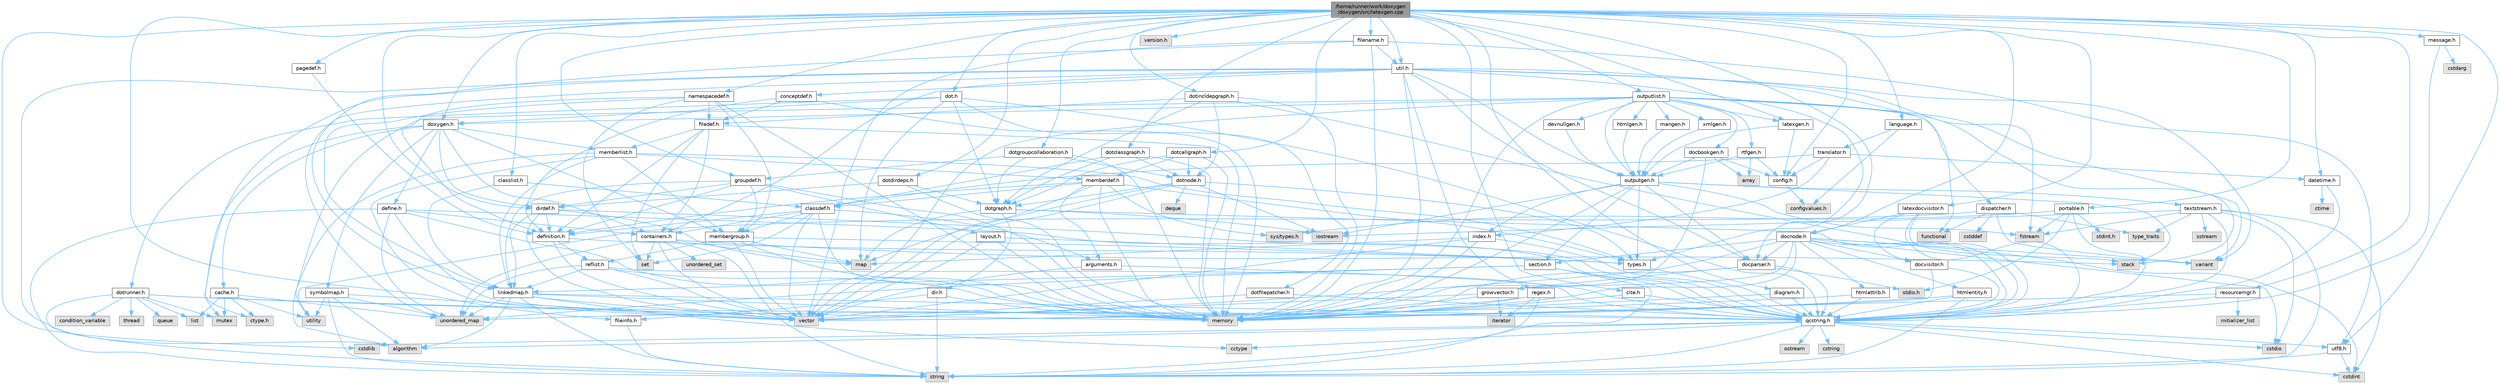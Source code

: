 digraph "/home/runner/work/doxygen/doxygen/src/latexgen.cpp"
{
 // INTERACTIVE_SVG=YES
 // LATEX_PDF_SIZE
  bgcolor="transparent";
  edge [fontname=Helvetica,fontsize=10,labelfontname=Helvetica,labelfontsize=10];
  node [fontname=Helvetica,fontsize=10,shape=box,height=0.2,width=0.4];
  Node1 [id="Node000001",label="/home/runner/work/doxygen\l/doxygen/src/latexgen.cpp",height=0.2,width=0.4,color="gray40", fillcolor="grey60", style="filled", fontcolor="black"];
  Node1 -> Node2 [id="edge1_Node000001_Node000002",color="steelblue1",style="solid"];
  Node2 [id="Node000002",label="cstdlib",height=0.2,width=0.4,color="grey60", fillcolor="#E0E0E0", style="filled"];
  Node1 -> Node3 [id="edge2_Node000001_Node000003",color="steelblue1",style="solid"];
  Node3 [id="Node000003",label="latexgen.h",height=0.2,width=0.4,color="grey40", fillcolor="white", style="filled",URL="$d6/d9c/latexgen_8h.html",tooltip=" "];
  Node3 -> Node4 [id="edge3_Node000003_Node000004",color="steelblue1",style="solid"];
  Node4 [id="Node000004",label="config.h",height=0.2,width=0.4,color="grey40", fillcolor="white", style="filled",URL="$db/d16/config_8h.html",tooltip=" "];
  Node4 -> Node5 [id="edge4_Node000004_Node000005",color="steelblue1",style="solid"];
  Node5 [id="Node000005",label="configvalues.h",height=0.2,width=0.4,color="grey60", fillcolor="#E0E0E0", style="filled"];
  Node3 -> Node6 [id="edge5_Node000003_Node000006",color="steelblue1",style="solid"];
  Node6 [id="Node000006",label="outputgen.h",height=0.2,width=0.4,color="grey40", fillcolor="white", style="filled",URL="$df/d06/outputgen_8h.html",tooltip=" "];
  Node6 -> Node7 [id="edge6_Node000006_Node000007",color="steelblue1",style="solid"];
  Node7 [id="Node000007",label="memory",height=0.2,width=0.4,color="grey60", fillcolor="#E0E0E0", style="filled"];
  Node6 -> Node8 [id="edge7_Node000006_Node000008",color="steelblue1",style="solid"];
  Node8 [id="Node000008",label="stack",height=0.2,width=0.4,color="grey60", fillcolor="#E0E0E0", style="filled"];
  Node6 -> Node9 [id="edge8_Node000006_Node000009",color="steelblue1",style="solid"];
  Node9 [id="Node000009",label="iostream",height=0.2,width=0.4,color="grey60", fillcolor="#E0E0E0", style="filled"];
  Node6 -> Node10 [id="edge9_Node000006_Node000010",color="steelblue1",style="solid"];
  Node10 [id="Node000010",label="fstream",height=0.2,width=0.4,color="grey60", fillcolor="#E0E0E0", style="filled"];
  Node6 -> Node11 [id="edge10_Node000006_Node000011",color="steelblue1",style="solid"];
  Node11 [id="Node000011",label="types.h",height=0.2,width=0.4,color="grey40", fillcolor="white", style="filled",URL="$d9/d49/types_8h.html",tooltip="This file contains a number of basic enums and types."];
  Node11 -> Node12 [id="edge11_Node000011_Node000012",color="steelblue1",style="solid"];
  Node12 [id="Node000012",label="qcstring.h",height=0.2,width=0.4,color="grey40", fillcolor="white", style="filled",URL="$d7/d5c/qcstring_8h.html",tooltip=" "];
  Node12 -> Node13 [id="edge12_Node000012_Node000013",color="steelblue1",style="solid"];
  Node13 [id="Node000013",label="string",height=0.2,width=0.4,color="grey60", fillcolor="#E0E0E0", style="filled"];
  Node12 -> Node14 [id="edge13_Node000012_Node000014",color="steelblue1",style="solid"];
  Node14 [id="Node000014",label="algorithm",height=0.2,width=0.4,color="grey60", fillcolor="#E0E0E0", style="filled"];
  Node12 -> Node15 [id="edge14_Node000012_Node000015",color="steelblue1",style="solid"];
  Node15 [id="Node000015",label="cctype",height=0.2,width=0.4,color="grey60", fillcolor="#E0E0E0", style="filled"];
  Node12 -> Node16 [id="edge15_Node000012_Node000016",color="steelblue1",style="solid"];
  Node16 [id="Node000016",label="cstring",height=0.2,width=0.4,color="grey60", fillcolor="#E0E0E0", style="filled"];
  Node12 -> Node17 [id="edge16_Node000012_Node000017",color="steelblue1",style="solid"];
  Node17 [id="Node000017",label="cstdio",height=0.2,width=0.4,color="grey60", fillcolor="#E0E0E0", style="filled"];
  Node12 -> Node2 [id="edge17_Node000012_Node000002",color="steelblue1",style="solid"];
  Node12 -> Node18 [id="edge18_Node000012_Node000018",color="steelblue1",style="solid"];
  Node18 [id="Node000018",label="cstdint",height=0.2,width=0.4,color="grey60", fillcolor="#E0E0E0", style="filled"];
  Node12 -> Node19 [id="edge19_Node000012_Node000019",color="steelblue1",style="solid"];
  Node19 [id="Node000019",label="ostream",height=0.2,width=0.4,color="grey60", fillcolor="#E0E0E0", style="filled"];
  Node12 -> Node20 [id="edge20_Node000012_Node000020",color="steelblue1",style="solid"];
  Node20 [id="Node000020",label="utf8.h",height=0.2,width=0.4,color="grey40", fillcolor="white", style="filled",URL="$db/d7c/utf8_8h.html",tooltip="Various UTF8 related helper functions."];
  Node20 -> Node18 [id="edge21_Node000020_Node000018",color="steelblue1",style="solid"];
  Node20 -> Node13 [id="edge22_Node000020_Node000013",color="steelblue1",style="solid"];
  Node6 -> Node21 [id="edge23_Node000006_Node000021",color="steelblue1",style="solid"];
  Node21 [id="Node000021",label="index.h",height=0.2,width=0.4,color="grey40", fillcolor="white", style="filled",URL="$d1/db5/index_8h.html",tooltip=" "];
  Node21 -> Node7 [id="edge24_Node000021_Node000007",color="steelblue1",style="solid"];
  Node21 -> Node22 [id="edge25_Node000021_Node000022",color="steelblue1",style="solid"];
  Node22 [id="Node000022",label="vector",height=0.2,width=0.4,color="grey60", fillcolor="#E0E0E0", style="filled"];
  Node21 -> Node23 [id="edge26_Node000021_Node000023",color="steelblue1",style="solid"];
  Node23 [id="Node000023",label="map",height=0.2,width=0.4,color="grey60", fillcolor="#E0E0E0", style="filled"];
  Node21 -> Node12 [id="edge27_Node000021_Node000012",color="steelblue1",style="solid"];
  Node6 -> Node24 [id="edge28_Node000006_Node000024",color="steelblue1",style="solid"];
  Node24 [id="Node000024",label="section.h",height=0.2,width=0.4,color="grey40", fillcolor="white", style="filled",URL="$d1/d2a/section_8h.html",tooltip=" "];
  Node24 -> Node13 [id="edge29_Node000024_Node000013",color="steelblue1",style="solid"];
  Node24 -> Node25 [id="edge30_Node000024_Node000025",color="steelblue1",style="solid"];
  Node25 [id="Node000025",label="unordered_map",height=0.2,width=0.4,color="grey60", fillcolor="#E0E0E0", style="filled"];
  Node24 -> Node12 [id="edge31_Node000024_Node000012",color="steelblue1",style="solid"];
  Node24 -> Node26 [id="edge32_Node000024_Node000026",color="steelblue1",style="solid"];
  Node26 [id="Node000026",label="linkedmap.h",height=0.2,width=0.4,color="grey40", fillcolor="white", style="filled",URL="$da/de1/linkedmap_8h.html",tooltip=" "];
  Node26 -> Node25 [id="edge33_Node000026_Node000025",color="steelblue1",style="solid"];
  Node26 -> Node22 [id="edge34_Node000026_Node000022",color="steelblue1",style="solid"];
  Node26 -> Node7 [id="edge35_Node000026_Node000007",color="steelblue1",style="solid"];
  Node26 -> Node13 [id="edge36_Node000026_Node000013",color="steelblue1",style="solid"];
  Node26 -> Node14 [id="edge37_Node000026_Node000014",color="steelblue1",style="solid"];
  Node26 -> Node15 [id="edge38_Node000026_Node000015",color="steelblue1",style="solid"];
  Node26 -> Node12 [id="edge39_Node000026_Node000012",color="steelblue1",style="solid"];
  Node6 -> Node27 [id="edge40_Node000006_Node000027",color="steelblue1",style="solid"];
  Node27 [id="Node000027",label="textstream.h",height=0.2,width=0.4,color="grey40", fillcolor="white", style="filled",URL="$d4/d7d/textstream_8h.html",tooltip=" "];
  Node27 -> Node13 [id="edge41_Node000027_Node000013",color="steelblue1",style="solid"];
  Node27 -> Node9 [id="edge42_Node000027_Node000009",color="steelblue1",style="solid"];
  Node27 -> Node28 [id="edge43_Node000027_Node000028",color="steelblue1",style="solid"];
  Node28 [id="Node000028",label="sstream",height=0.2,width=0.4,color="grey60", fillcolor="#E0E0E0", style="filled"];
  Node27 -> Node18 [id="edge44_Node000027_Node000018",color="steelblue1",style="solid"];
  Node27 -> Node17 [id="edge45_Node000027_Node000017",color="steelblue1",style="solid"];
  Node27 -> Node10 [id="edge46_Node000027_Node000010",color="steelblue1",style="solid"];
  Node27 -> Node29 [id="edge47_Node000027_Node000029",color="steelblue1",style="solid"];
  Node29 [id="Node000029",label="type_traits",height=0.2,width=0.4,color="grey60", fillcolor="#E0E0E0", style="filled"];
  Node27 -> Node12 [id="edge48_Node000027_Node000012",color="steelblue1",style="solid"];
  Node6 -> Node30 [id="edge49_Node000006_Node000030",color="steelblue1",style="solid"];
  Node30 [id="Node000030",label="docparser.h",height=0.2,width=0.4,color="grey40", fillcolor="white", style="filled",URL="$de/d9c/docparser_8h.html",tooltip=" "];
  Node30 -> Node31 [id="edge50_Node000030_Node000031",color="steelblue1",style="solid"];
  Node31 [id="Node000031",label="stdio.h",height=0.2,width=0.4,color="grey60", fillcolor="#E0E0E0", style="filled"];
  Node30 -> Node7 [id="edge51_Node000030_Node000007",color="steelblue1",style="solid"];
  Node30 -> Node12 [id="edge52_Node000030_Node000012",color="steelblue1",style="solid"];
  Node30 -> Node32 [id="edge53_Node000030_Node000032",color="steelblue1",style="solid"];
  Node32 [id="Node000032",label="growvector.h",height=0.2,width=0.4,color="grey40", fillcolor="white", style="filled",URL="$d7/d50/growvector_8h.html",tooltip=" "];
  Node32 -> Node22 [id="edge54_Node000032_Node000022",color="steelblue1",style="solid"];
  Node32 -> Node7 [id="edge55_Node000032_Node000007",color="steelblue1",style="solid"];
  Node32 -> Node33 [id="edge56_Node000032_Node000033",color="steelblue1",style="solid"];
  Node33 [id="Node000033",label="iterator",height=0.2,width=0.4,color="grey60", fillcolor="#E0E0E0", style="filled"];
  Node1 -> Node4 [id="edge57_Node000001_Node000004",color="steelblue1",style="solid"];
  Node1 -> Node34 [id="edge58_Node000001_Node000034",color="steelblue1",style="solid"];
  Node34 [id="Node000034",label="message.h",height=0.2,width=0.4,color="grey40", fillcolor="white", style="filled",URL="$d2/d0d/message_8h.html",tooltip=" "];
  Node34 -> Node35 [id="edge59_Node000034_Node000035",color="steelblue1",style="solid"];
  Node35 [id="Node000035",label="cstdarg",height=0.2,width=0.4,color="grey60", fillcolor="#E0E0E0", style="filled"];
  Node34 -> Node12 [id="edge60_Node000034_Node000012",color="steelblue1",style="solid"];
  Node1 -> Node36 [id="edge61_Node000001_Node000036",color="steelblue1",style="solid"];
  Node36 [id="Node000036",label="doxygen.h",height=0.2,width=0.4,color="grey40", fillcolor="white", style="filled",URL="$d1/da1/doxygen_8h.html",tooltip=" "];
  Node36 -> Node37 [id="edge62_Node000036_Node000037",color="steelblue1",style="solid"];
  Node37 [id="Node000037",label="mutex",height=0.2,width=0.4,color="grey60", fillcolor="#E0E0E0", style="filled"];
  Node36 -> Node38 [id="edge63_Node000036_Node000038",color="steelblue1",style="solid"];
  Node38 [id="Node000038",label="containers.h",height=0.2,width=0.4,color="grey40", fillcolor="white", style="filled",URL="$d5/d75/containers_8h.html",tooltip=" "];
  Node38 -> Node22 [id="edge64_Node000038_Node000022",color="steelblue1",style="solid"];
  Node38 -> Node13 [id="edge65_Node000038_Node000013",color="steelblue1",style="solid"];
  Node38 -> Node39 [id="edge66_Node000038_Node000039",color="steelblue1",style="solid"];
  Node39 [id="Node000039",label="set",height=0.2,width=0.4,color="grey60", fillcolor="#E0E0E0", style="filled"];
  Node38 -> Node23 [id="edge67_Node000038_Node000023",color="steelblue1",style="solid"];
  Node38 -> Node40 [id="edge68_Node000038_Node000040",color="steelblue1",style="solid"];
  Node40 [id="Node000040",label="unordered_set",height=0.2,width=0.4,color="grey60", fillcolor="#E0E0E0", style="filled"];
  Node38 -> Node25 [id="edge69_Node000038_Node000025",color="steelblue1",style="solid"];
  Node38 -> Node8 [id="edge70_Node000038_Node000008",color="steelblue1",style="solid"];
  Node36 -> Node41 [id="edge71_Node000036_Node000041",color="steelblue1",style="solid"];
  Node41 [id="Node000041",label="membergroup.h",height=0.2,width=0.4,color="grey40", fillcolor="white", style="filled",URL="$d9/d11/membergroup_8h.html",tooltip=" "];
  Node41 -> Node22 [id="edge72_Node000041_Node000022",color="steelblue1",style="solid"];
  Node41 -> Node23 [id="edge73_Node000041_Node000023",color="steelblue1",style="solid"];
  Node41 -> Node7 [id="edge74_Node000041_Node000007",color="steelblue1",style="solid"];
  Node41 -> Node11 [id="edge75_Node000041_Node000011",color="steelblue1",style="solid"];
  Node41 -> Node42 [id="edge76_Node000041_Node000042",color="steelblue1",style="solid"];
  Node42 [id="Node000042",label="reflist.h",height=0.2,width=0.4,color="grey40", fillcolor="white", style="filled",URL="$d1/d02/reflist_8h.html",tooltip=" "];
  Node42 -> Node22 [id="edge77_Node000042_Node000022",color="steelblue1",style="solid"];
  Node42 -> Node25 [id="edge78_Node000042_Node000025",color="steelblue1",style="solid"];
  Node42 -> Node7 [id="edge79_Node000042_Node000007",color="steelblue1",style="solid"];
  Node42 -> Node12 [id="edge80_Node000042_Node000012",color="steelblue1",style="solid"];
  Node42 -> Node26 [id="edge81_Node000042_Node000026",color="steelblue1",style="solid"];
  Node36 -> Node43 [id="edge82_Node000036_Node000043",color="steelblue1",style="solid"];
  Node43 [id="Node000043",label="dirdef.h",height=0.2,width=0.4,color="grey40", fillcolor="white", style="filled",URL="$d6/d15/dirdef_8h.html",tooltip=" "];
  Node43 -> Node22 [id="edge83_Node000043_Node000022",color="steelblue1",style="solid"];
  Node43 -> Node23 [id="edge84_Node000043_Node000023",color="steelblue1",style="solid"];
  Node43 -> Node12 [id="edge85_Node000043_Node000012",color="steelblue1",style="solid"];
  Node43 -> Node26 [id="edge86_Node000043_Node000026",color="steelblue1",style="solid"];
  Node43 -> Node44 [id="edge87_Node000043_Node000044",color="steelblue1",style="solid"];
  Node44 [id="Node000044",label="definition.h",height=0.2,width=0.4,color="grey40", fillcolor="white", style="filled",URL="$df/da1/definition_8h.html",tooltip=" "];
  Node44 -> Node22 [id="edge88_Node000044_Node000022",color="steelblue1",style="solid"];
  Node44 -> Node11 [id="edge89_Node000044_Node000011",color="steelblue1",style="solid"];
  Node44 -> Node42 [id="edge90_Node000044_Node000042",color="steelblue1",style="solid"];
  Node36 -> Node45 [id="edge91_Node000036_Node000045",color="steelblue1",style="solid"];
  Node45 [id="Node000045",label="memberlist.h",height=0.2,width=0.4,color="grey40", fillcolor="white", style="filled",URL="$dd/d78/memberlist_8h.html",tooltip=" "];
  Node45 -> Node22 [id="edge92_Node000045_Node000022",color="steelblue1",style="solid"];
  Node45 -> Node14 [id="edge93_Node000045_Node000014",color="steelblue1",style="solid"];
  Node45 -> Node46 [id="edge94_Node000045_Node000046",color="steelblue1",style="solid"];
  Node46 [id="Node000046",label="memberdef.h",height=0.2,width=0.4,color="grey40", fillcolor="white", style="filled",URL="$d4/d46/memberdef_8h.html",tooltip=" "];
  Node46 -> Node22 [id="edge95_Node000046_Node000022",color="steelblue1",style="solid"];
  Node46 -> Node7 [id="edge96_Node000046_Node000007",color="steelblue1",style="solid"];
  Node46 -> Node47 [id="edge97_Node000046_Node000047",color="steelblue1",style="solid"];
  Node47 [id="Node000047",label="sys/types.h",height=0.2,width=0.4,color="grey60", fillcolor="#E0E0E0", style="filled"];
  Node46 -> Node11 [id="edge98_Node000046_Node000011",color="steelblue1",style="solid"];
  Node46 -> Node44 [id="edge99_Node000046_Node000044",color="steelblue1",style="solid"];
  Node46 -> Node48 [id="edge100_Node000046_Node000048",color="steelblue1",style="solid"];
  Node48 [id="Node000048",label="arguments.h",height=0.2,width=0.4,color="grey40", fillcolor="white", style="filled",URL="$df/d9b/arguments_8h.html",tooltip=" "];
  Node48 -> Node22 [id="edge101_Node000048_Node000022",color="steelblue1",style="solid"];
  Node48 -> Node12 [id="edge102_Node000048_Node000012",color="steelblue1",style="solid"];
  Node46 -> Node49 [id="edge103_Node000046_Node000049",color="steelblue1",style="solid"];
  Node49 [id="Node000049",label="classdef.h",height=0.2,width=0.4,color="grey40", fillcolor="white", style="filled",URL="$d1/da6/classdef_8h.html",tooltip=" "];
  Node49 -> Node7 [id="edge104_Node000049_Node000007",color="steelblue1",style="solid"];
  Node49 -> Node22 [id="edge105_Node000049_Node000022",color="steelblue1",style="solid"];
  Node49 -> Node39 [id="edge106_Node000049_Node000039",color="steelblue1",style="solid"];
  Node49 -> Node38 [id="edge107_Node000049_Node000038",color="steelblue1",style="solid"];
  Node49 -> Node44 [id="edge108_Node000049_Node000044",color="steelblue1",style="solid"];
  Node49 -> Node48 [id="edge109_Node000049_Node000048",color="steelblue1",style="solid"];
  Node49 -> Node41 [id="edge110_Node000049_Node000041",color="steelblue1",style="solid"];
  Node45 -> Node26 [id="edge111_Node000045_Node000026",color="steelblue1",style="solid"];
  Node45 -> Node11 [id="edge112_Node000045_Node000011",color="steelblue1",style="solid"];
  Node45 -> Node41 [id="edge113_Node000045_Node000041",color="steelblue1",style="solid"];
  Node36 -> Node50 [id="edge114_Node000036_Node000050",color="steelblue1",style="solid"];
  Node50 [id="Node000050",label="define.h",height=0.2,width=0.4,color="grey40", fillcolor="white", style="filled",URL="$df/d67/define_8h.html",tooltip=" "];
  Node50 -> Node22 [id="edge115_Node000050_Node000022",color="steelblue1",style="solid"];
  Node50 -> Node7 [id="edge116_Node000050_Node000007",color="steelblue1",style="solid"];
  Node50 -> Node13 [id="edge117_Node000050_Node000013",color="steelblue1",style="solid"];
  Node50 -> Node25 [id="edge118_Node000050_Node000025",color="steelblue1",style="solid"];
  Node50 -> Node12 [id="edge119_Node000050_Node000012",color="steelblue1",style="solid"];
  Node50 -> Node38 [id="edge120_Node000050_Node000038",color="steelblue1",style="solid"];
  Node36 -> Node51 [id="edge121_Node000036_Node000051",color="steelblue1",style="solid"];
  Node51 [id="Node000051",label="cache.h",height=0.2,width=0.4,color="grey40", fillcolor="white", style="filled",URL="$d3/d26/cache_8h.html",tooltip=" "];
  Node51 -> Node52 [id="edge122_Node000051_Node000052",color="steelblue1",style="solid"];
  Node52 [id="Node000052",label="list",height=0.2,width=0.4,color="grey60", fillcolor="#E0E0E0", style="filled"];
  Node51 -> Node25 [id="edge123_Node000051_Node000025",color="steelblue1",style="solid"];
  Node51 -> Node37 [id="edge124_Node000051_Node000037",color="steelblue1",style="solid"];
  Node51 -> Node53 [id="edge125_Node000051_Node000053",color="steelblue1",style="solid"];
  Node53 [id="Node000053",label="utility",height=0.2,width=0.4,color="grey60", fillcolor="#E0E0E0", style="filled"];
  Node51 -> Node54 [id="edge126_Node000051_Node000054",color="steelblue1",style="solid"];
  Node54 [id="Node000054",label="ctype.h",height=0.2,width=0.4,color="grey60", fillcolor="#E0E0E0", style="filled"];
  Node36 -> Node55 [id="edge127_Node000036_Node000055",color="steelblue1",style="solid"];
  Node55 [id="Node000055",label="symbolmap.h",height=0.2,width=0.4,color="grey40", fillcolor="white", style="filled",URL="$d7/ddd/symbolmap_8h.html",tooltip=" "];
  Node55 -> Node14 [id="edge128_Node000055_Node000014",color="steelblue1",style="solid"];
  Node55 -> Node25 [id="edge129_Node000055_Node000025",color="steelblue1",style="solid"];
  Node55 -> Node22 [id="edge130_Node000055_Node000022",color="steelblue1",style="solid"];
  Node55 -> Node13 [id="edge131_Node000055_Node000013",color="steelblue1",style="solid"];
  Node55 -> Node53 [id="edge132_Node000055_Node000053",color="steelblue1",style="solid"];
  Node1 -> Node56 [id="edge133_Node000001_Node000056",color="steelblue1",style="solid"];
  Node56 [id="Node000056",label="util.h",height=0.2,width=0.4,color="grey40", fillcolor="white", style="filled",URL="$d8/d3c/util_8h.html",tooltip="A bunch of utility functions."];
  Node56 -> Node7 [id="edge134_Node000056_Node000007",color="steelblue1",style="solid"];
  Node56 -> Node25 [id="edge135_Node000056_Node000025",color="steelblue1",style="solid"];
  Node56 -> Node14 [id="edge136_Node000056_Node000014",color="steelblue1",style="solid"];
  Node56 -> Node57 [id="edge137_Node000056_Node000057",color="steelblue1",style="solid"];
  Node57 [id="Node000057",label="functional",height=0.2,width=0.4,color="grey60", fillcolor="#E0E0E0", style="filled"];
  Node56 -> Node10 [id="edge138_Node000056_Node000010",color="steelblue1",style="solid"];
  Node56 -> Node58 [id="edge139_Node000056_Node000058",color="steelblue1",style="solid"];
  Node58 [id="Node000058",label="variant",height=0.2,width=0.4,color="grey60", fillcolor="#E0E0E0", style="filled"];
  Node56 -> Node54 [id="edge140_Node000056_Node000054",color="steelblue1",style="solid"];
  Node56 -> Node11 [id="edge141_Node000056_Node000011",color="steelblue1",style="solid"];
  Node56 -> Node30 [id="edge142_Node000056_Node000030",color="steelblue1",style="solid"];
  Node56 -> Node38 [id="edge143_Node000056_Node000038",color="steelblue1",style="solid"];
  Node56 -> Node6 [id="edge144_Node000056_Node000006",color="steelblue1",style="solid"];
  Node56 -> Node59 [id="edge145_Node000056_Node000059",color="steelblue1",style="solid"];
  Node59 [id="Node000059",label="regex.h",height=0.2,width=0.4,color="grey40", fillcolor="white", style="filled",URL="$d1/d21/regex_8h.html",tooltip=" "];
  Node59 -> Node7 [id="edge146_Node000059_Node000007",color="steelblue1",style="solid"];
  Node59 -> Node13 [id="edge147_Node000059_Node000013",color="steelblue1",style="solid"];
  Node59 -> Node22 [id="edge148_Node000059_Node000022",color="steelblue1",style="solid"];
  Node59 -> Node33 [id="edge149_Node000059_Node000033",color="steelblue1",style="solid"];
  Node56 -> Node60 [id="edge150_Node000056_Node000060",color="steelblue1",style="solid"];
  Node60 [id="Node000060",label="conceptdef.h",height=0.2,width=0.4,color="grey40", fillcolor="white", style="filled",URL="$da/df1/conceptdef_8h.html",tooltip=" "];
  Node60 -> Node7 [id="edge151_Node000060_Node000007",color="steelblue1",style="solid"];
  Node60 -> Node44 [id="edge152_Node000060_Node000044",color="steelblue1",style="solid"];
  Node60 -> Node61 [id="edge153_Node000060_Node000061",color="steelblue1",style="solid"];
  Node61 [id="Node000061",label="filedef.h",height=0.2,width=0.4,color="grey40", fillcolor="white", style="filled",URL="$d4/d3a/filedef_8h.html",tooltip=" "];
  Node61 -> Node7 [id="edge154_Node000061_Node000007",color="steelblue1",style="solid"];
  Node61 -> Node39 [id="edge155_Node000061_Node000039",color="steelblue1",style="solid"];
  Node61 -> Node44 [id="edge156_Node000061_Node000044",color="steelblue1",style="solid"];
  Node61 -> Node45 [id="edge157_Node000061_Node000045",color="steelblue1",style="solid"];
  Node61 -> Node38 [id="edge158_Node000061_Node000038",color="steelblue1",style="solid"];
  Node1 -> Node62 [id="edge159_Node000001_Node000062",color="steelblue1",style="solid"];
  Node62 [id="Node000062",label="diagram.h",height=0.2,width=0.4,color="grey40", fillcolor="white", style="filled",URL="$d9/d1b/diagram_8h.html",tooltip=" "];
  Node62 -> Node7 [id="edge160_Node000062_Node000007",color="steelblue1",style="solid"];
  Node62 -> Node12 [id="edge161_Node000062_Node000012",color="steelblue1",style="solid"];
  Node1 -> Node63 [id="edge162_Node000001_Node000063",color="steelblue1",style="solid"];
  Node63 [id="Node000063",label="language.h",height=0.2,width=0.4,color="grey40", fillcolor="white", style="filled",URL="$d8/dce/language_8h.html",tooltip=" "];
  Node63 -> Node64 [id="edge163_Node000063_Node000064",color="steelblue1",style="solid"];
  Node64 [id="Node000064",label="translator.h",height=0.2,width=0.4,color="grey40", fillcolor="white", style="filled",URL="$d9/df1/translator_8h.html",tooltip=" "];
  Node64 -> Node49 [id="edge164_Node000064_Node000049",color="steelblue1",style="solid"];
  Node64 -> Node4 [id="edge165_Node000064_Node000004",color="steelblue1",style="solid"];
  Node64 -> Node65 [id="edge166_Node000064_Node000065",color="steelblue1",style="solid"];
  Node65 [id="Node000065",label="datetime.h",height=0.2,width=0.4,color="grey40", fillcolor="white", style="filled",URL="$de/d1b/datetime_8h.html",tooltip=" "];
  Node65 -> Node66 [id="edge167_Node000065_Node000066",color="steelblue1",style="solid"];
  Node66 [id="Node000066",label="ctime",height=0.2,width=0.4,color="grey60", fillcolor="#E0E0E0", style="filled"];
  Node65 -> Node12 [id="edge168_Node000065_Node000012",color="steelblue1",style="solid"];
  Node64 -> Node21 [id="edge169_Node000064_Node000021",color="steelblue1",style="solid"];
  Node63 -> Node5 [id="edge170_Node000063_Node000005",color="steelblue1",style="solid"];
  Node1 -> Node67 [id="edge171_Node000001_Node000067",color="steelblue1",style="solid"];
  Node67 [id="Node000067",label="version.h",height=0.2,width=0.4,color="grey60", fillcolor="#E0E0E0", style="filled"];
  Node1 -> Node68 [id="edge172_Node000001_Node000068",color="steelblue1",style="solid"];
  Node68 [id="Node000068",label="dot.h",height=0.2,width=0.4,color="grey40", fillcolor="white", style="filled",URL="$d6/d4a/dot_8h.html",tooltip=" "];
  Node68 -> Node23 [id="edge173_Node000068_Node000023",color="steelblue1",style="solid"];
  Node68 -> Node12 [id="edge174_Node000068_Node000012",color="steelblue1",style="solid"];
  Node68 -> Node69 [id="edge175_Node000068_Node000069",color="steelblue1",style="solid"];
  Node69 [id="Node000069",label="dotgraph.h",height=0.2,width=0.4,color="grey40", fillcolor="white", style="filled",URL="$d0/daa/dotgraph_8h.html",tooltip=" "];
  Node69 -> Node9 [id="edge176_Node000069_Node000009",color="steelblue1",style="solid"];
  Node69 -> Node23 [id="edge177_Node000069_Node000023",color="steelblue1",style="solid"];
  Node69 -> Node12 [id="edge178_Node000069_Node000012",color="steelblue1",style="solid"];
  Node69 -> Node70 [id="edge179_Node000069_Node000070",color="steelblue1",style="solid"];
  Node70 [id="Node000070",label="dir.h",height=0.2,width=0.4,color="grey40", fillcolor="white", style="filled",URL="$df/d9c/dir_8h.html",tooltip=" "];
  Node70 -> Node13 [id="edge180_Node000070_Node000013",color="steelblue1",style="solid"];
  Node70 -> Node7 [id="edge181_Node000070_Node000007",color="steelblue1",style="solid"];
  Node70 -> Node71 [id="edge182_Node000070_Node000071",color="steelblue1",style="solid"];
  Node71 [id="Node000071",label="fileinfo.h",height=0.2,width=0.4,color="grey40", fillcolor="white", style="filled",URL="$df/d45/fileinfo_8h.html",tooltip=" "];
  Node71 -> Node13 [id="edge183_Node000071_Node000013",color="steelblue1",style="solid"];
  Node68 -> Node72 [id="edge184_Node000068_Node000072",color="steelblue1",style="solid"];
  Node72 [id="Node000072",label="dotfilepatcher.h",height=0.2,width=0.4,color="grey40", fillcolor="white", style="filled",URL="$d3/d38/dotfilepatcher_8h.html",tooltip=" "];
  Node72 -> Node22 [id="edge185_Node000072_Node000022",color="steelblue1",style="solid"];
  Node72 -> Node12 [id="edge186_Node000072_Node000012",color="steelblue1",style="solid"];
  Node68 -> Node73 [id="edge187_Node000068_Node000073",color="steelblue1",style="solid"];
  Node73 [id="Node000073",label="dotrunner.h",height=0.2,width=0.4,color="grey40", fillcolor="white", style="filled",URL="$d2/dd1/dotrunner_8h.html",tooltip=" "];
  Node73 -> Node13 [id="edge188_Node000073_Node000013",color="steelblue1",style="solid"];
  Node73 -> Node74 [id="edge189_Node000073_Node000074",color="steelblue1",style="solid"];
  Node74 [id="Node000074",label="thread",height=0.2,width=0.4,color="grey60", fillcolor="#E0E0E0", style="filled"];
  Node73 -> Node52 [id="edge190_Node000073_Node000052",color="steelblue1",style="solid"];
  Node73 -> Node75 [id="edge191_Node000073_Node000075",color="steelblue1",style="solid"];
  Node75 [id="Node000075",label="queue",height=0.2,width=0.4,color="grey60", fillcolor="#E0E0E0", style="filled"];
  Node73 -> Node37 [id="edge192_Node000073_Node000037",color="steelblue1",style="solid"];
  Node73 -> Node76 [id="edge193_Node000073_Node000076",color="steelblue1",style="solid"];
  Node76 [id="Node000076",label="condition_variable",height=0.2,width=0.4,color="grey60", fillcolor="#E0E0E0", style="filled"];
  Node73 -> Node7 [id="edge194_Node000073_Node000007",color="steelblue1",style="solid"];
  Node73 -> Node12 [id="edge195_Node000073_Node000012",color="steelblue1",style="solid"];
  Node68 -> Node36 [id="edge196_Node000068_Node000036",color="steelblue1",style="solid"];
  Node1 -> Node77 [id="edge197_Node000001_Node000077",color="steelblue1",style="solid"];
  Node77 [id="Node000077",label="dotcallgraph.h",height=0.2,width=0.4,color="grey40", fillcolor="white", style="filled",URL="$dc/dcf/dotcallgraph_8h.html",tooltip=" "];
  Node77 -> Node7 [id="edge198_Node000077_Node000007",color="steelblue1",style="solid"];
  Node77 -> Node78 [id="edge199_Node000077_Node000078",color="steelblue1",style="solid"];
  Node78 [id="Node000078",label="dotnode.h",height=0.2,width=0.4,color="grey40", fillcolor="white", style="filled",URL="$d8/d3b/dotnode_8h.html",tooltip=" "];
  Node78 -> Node22 [id="edge200_Node000078_Node000022",color="steelblue1",style="solid"];
  Node78 -> Node23 [id="edge201_Node000078_Node000023",color="steelblue1",style="solid"];
  Node78 -> Node79 [id="edge202_Node000078_Node000079",color="steelblue1",style="solid"];
  Node79 [id="Node000079",label="deque",height=0.2,width=0.4,color="grey60", fillcolor="#E0E0E0", style="filled"];
  Node78 -> Node9 [id="edge203_Node000078_Node000009",color="steelblue1",style="solid"];
  Node78 -> Node11 [id="edge204_Node000078_Node000011",color="steelblue1",style="solid"];
  Node78 -> Node69 [id="edge205_Node000078_Node000069",color="steelblue1",style="solid"];
  Node77 -> Node69 [id="edge206_Node000077_Node000069",color="steelblue1",style="solid"];
  Node77 -> Node46 [id="edge207_Node000077_Node000046",color="steelblue1",style="solid"];
  Node1 -> Node80 [id="edge208_Node000001_Node000080",color="steelblue1",style="solid"];
  Node80 [id="Node000080",label="dotclassgraph.h",height=0.2,width=0.4,color="grey40", fillcolor="white", style="filled",URL="$d5/d04/dotclassgraph_8h.html",tooltip=" "];
  Node80 -> Node7 [id="edge209_Node000080_Node000007",color="steelblue1",style="solid"];
  Node80 -> Node49 [id="edge210_Node000080_Node000049",color="steelblue1",style="solid"];
  Node80 -> Node78 [id="edge211_Node000080_Node000078",color="steelblue1",style="solid"];
  Node80 -> Node69 [id="edge212_Node000080_Node000069",color="steelblue1",style="solid"];
  Node1 -> Node81 [id="edge213_Node000001_Node000081",color="steelblue1",style="solid"];
  Node81 [id="Node000081",label="dotdirdeps.h",height=0.2,width=0.4,color="grey40", fillcolor="white", style="filled",URL="$d3/dcf/dotdirdeps_8h.html",tooltip=" "];
  Node81 -> Node7 [id="edge214_Node000081_Node000007",color="steelblue1",style="solid"];
  Node81 -> Node69 [id="edge215_Node000081_Node000069",color="steelblue1",style="solid"];
  Node81 -> Node43 [id="edge216_Node000081_Node000043",color="steelblue1",style="solid"];
  Node1 -> Node82 [id="edge217_Node000001_Node000082",color="steelblue1",style="solid"];
  Node82 [id="Node000082",label="dotgroupcollaboration.h",height=0.2,width=0.4,color="grey40", fillcolor="white", style="filled",URL="$d7/d99/dotgroupcollaboration_8h.html",tooltip=" "];
  Node82 -> Node7 [id="edge218_Node000082_Node000007",color="steelblue1",style="solid"];
  Node82 -> Node78 [id="edge219_Node000082_Node000078",color="steelblue1",style="solid"];
  Node82 -> Node69 [id="edge220_Node000082_Node000069",color="steelblue1",style="solid"];
  Node82 -> Node83 [id="edge221_Node000082_Node000083",color="steelblue1",style="solid"];
  Node83 [id="Node000083",label="groupdef.h",height=0.2,width=0.4,color="grey40", fillcolor="white", style="filled",URL="$d1/de6/groupdef_8h.html",tooltip=" "];
  Node83 -> Node7 [id="edge222_Node000083_Node000007",color="steelblue1",style="solid"];
  Node83 -> Node44 [id="edge223_Node000083_Node000044",color="steelblue1",style="solid"];
  Node83 -> Node43 [id="edge224_Node000083_Node000043",color="steelblue1",style="solid"];
  Node83 -> Node84 [id="edge225_Node000083_Node000084",color="steelblue1",style="solid"];
  Node84 [id="Node000084",label="layout.h",height=0.2,width=0.4,color="grey40", fillcolor="white", style="filled",URL="$db/d51/layout_8h.html",tooltip=" "];
  Node84 -> Node7 [id="edge226_Node000084_Node000007",color="steelblue1",style="solid"];
  Node84 -> Node22 [id="edge227_Node000084_Node000022",color="steelblue1",style="solid"];
  Node84 -> Node11 [id="edge228_Node000084_Node000011",color="steelblue1",style="solid"];
  Node83 -> Node41 [id="edge229_Node000083_Node000041",color="steelblue1",style="solid"];
  Node83 -> Node26 [id="edge230_Node000083_Node000026",color="steelblue1",style="solid"];
  Node1 -> Node85 [id="edge231_Node000001_Node000085",color="steelblue1",style="solid"];
  Node85 [id="Node000085",label="dotincldepgraph.h",height=0.2,width=0.4,color="grey40", fillcolor="white", style="filled",URL="$dd/d8c/dotincldepgraph_8h.html",tooltip=" "];
  Node85 -> Node7 [id="edge232_Node000085_Node000007",color="steelblue1",style="solid"];
  Node85 -> Node12 [id="edge233_Node000085_Node000012",color="steelblue1",style="solid"];
  Node85 -> Node61 [id="edge234_Node000085_Node000061",color="steelblue1",style="solid"];
  Node85 -> Node78 [id="edge235_Node000085_Node000078",color="steelblue1",style="solid"];
  Node85 -> Node69 [id="edge236_Node000085_Node000069",color="steelblue1",style="solid"];
  Node1 -> Node86 [id="edge237_Node000001_Node000086",color="steelblue1",style="solid"];
  Node86 [id="Node000086",label="pagedef.h",height=0.2,width=0.4,color="grey40", fillcolor="white", style="filled",URL="$dd/d66/pagedef_8h.html",tooltip=" "];
  Node86 -> Node44 [id="edge238_Node000086_Node000044",color="steelblue1",style="solid"];
  Node1 -> Node30 [id="edge239_Node000001_Node000030",color="steelblue1",style="solid"];
  Node1 -> Node87 [id="edge240_Node000001_Node000087",color="steelblue1",style="solid"];
  Node87 [id="Node000087",label="docnode.h",height=0.2,width=0.4,color="grey40", fillcolor="white", style="filled",URL="$de/d2b/docnode_8h.html",tooltip=" "];
  Node87 -> Node17 [id="edge241_Node000087_Node000017",color="steelblue1",style="solid"];
  Node87 -> Node18 [id="edge242_Node000087_Node000018",color="steelblue1",style="solid"];
  Node87 -> Node22 [id="edge243_Node000087_Node000022",color="steelblue1",style="solid"];
  Node87 -> Node7 [id="edge244_Node000087_Node000007",color="steelblue1",style="solid"];
  Node87 -> Node58 [id="edge245_Node000087_Node000058",color="steelblue1",style="solid"];
  Node87 -> Node12 [id="edge246_Node000087_Node000012",color="steelblue1",style="solid"];
  Node87 -> Node88 [id="edge247_Node000087_Node000088",color="steelblue1",style="solid"];
  Node88 [id="Node000088",label="docvisitor.h",height=0.2,width=0.4,color="grey40", fillcolor="white", style="filled",URL="$d2/d3c/docvisitor_8h.html",tooltip=" "];
  Node88 -> Node7 [id="edge248_Node000088_Node000007",color="steelblue1",style="solid"];
  Node88 -> Node12 [id="edge249_Node000088_Node000012",color="steelblue1",style="solid"];
  Node87 -> Node30 [id="edge250_Node000087_Node000030",color="steelblue1",style="solid"];
  Node87 -> Node89 [id="edge251_Node000087_Node000089",color="steelblue1",style="solid"];
  Node89 [id="Node000089",label="htmlattrib.h",height=0.2,width=0.4,color="grey40", fillcolor="white", style="filled",URL="$d0/d73/htmlattrib_8h.html",tooltip=" "];
  Node89 -> Node22 [id="edge252_Node000089_Node000022",color="steelblue1",style="solid"];
  Node89 -> Node12 [id="edge253_Node000089_Node000012",color="steelblue1",style="solid"];
  Node87 -> Node90 [id="edge254_Node000087_Node000090",color="steelblue1",style="solid"];
  Node90 [id="Node000090",label="htmlentity.h",height=0.2,width=0.4,color="grey40", fillcolor="white", style="filled",URL="$db/dc6/htmlentity_8h.html",tooltip=" "];
  Node90 -> Node25 [id="edge255_Node000090_Node000025",color="steelblue1",style="solid"];
  Node90 -> Node13 [id="edge256_Node000090_Node000013",color="steelblue1",style="solid"];
  Node90 -> Node12 [id="edge257_Node000090_Node000012",color="steelblue1",style="solid"];
  Node87 -> Node32 [id="edge258_Node000087_Node000032",color="steelblue1",style="solid"];
  Node87 -> Node24 [id="edge259_Node000087_Node000024",color="steelblue1",style="solid"];
  Node1 -> Node91 [id="edge260_Node000001_Node000091",color="steelblue1",style="solid"];
  Node91 [id="Node000091",label="latexdocvisitor.h",height=0.2,width=0.4,color="grey40", fillcolor="white", style="filled",URL="$d8/d99/latexdocvisitor_8h.html",tooltip=" "];
  Node91 -> Node8 [id="edge261_Node000091_Node000008",color="steelblue1",style="solid"];
  Node91 -> Node12 [id="edge262_Node000091_Node000012",color="steelblue1",style="solid"];
  Node91 -> Node88 [id="edge263_Node000091_Node000088",color="steelblue1",style="solid"];
  Node91 -> Node87 [id="edge264_Node000091_Node000087",color="steelblue1",style="solid"];
  Node1 -> Node43 [id="edge265_Node000001_Node000043",color="steelblue1",style="solid"];
  Node1 -> Node92 [id="edge266_Node000001_Node000092",color="steelblue1",style="solid"];
  Node92 [id="Node000092",label="cite.h",height=0.2,width=0.4,color="grey40", fillcolor="white", style="filled",URL="$d7/d69/cite_8h.html",tooltip=" "];
  Node92 -> Node7 [id="edge267_Node000092_Node000007",color="steelblue1",style="solid"];
  Node92 -> Node12 [id="edge268_Node000092_Node000012",color="steelblue1",style="solid"];
  Node1 -> Node83 [id="edge269_Node000001_Node000083",color="steelblue1",style="solid"];
  Node1 -> Node93 [id="edge270_Node000001_Node000093",color="steelblue1",style="solid"];
  Node93 [id="Node000093",label="classlist.h",height=0.2,width=0.4,color="grey40", fillcolor="white", style="filled",URL="$d2/df8/classlist_8h.html",tooltip=" "];
  Node93 -> Node26 [id="edge271_Node000093_Node000026",color="steelblue1",style="solid"];
  Node93 -> Node49 [id="edge272_Node000093_Node000049",color="steelblue1",style="solid"];
  Node1 -> Node94 [id="edge273_Node000001_Node000094",color="steelblue1",style="solid"];
  Node94 [id="Node000094",label="namespacedef.h",height=0.2,width=0.4,color="grey40", fillcolor="white", style="filled",URL="$d7/d97/namespacedef_8h.html",tooltip=" "];
  Node94 -> Node7 [id="edge274_Node000094_Node000007",color="steelblue1",style="solid"];
  Node94 -> Node39 [id="edge275_Node000094_Node000039",color="steelblue1",style="solid"];
  Node94 -> Node44 [id="edge276_Node000094_Node000044",color="steelblue1",style="solid"];
  Node94 -> Node61 [id="edge277_Node000094_Node000061",color="steelblue1",style="solid"];
  Node94 -> Node26 [id="edge278_Node000094_Node000026",color="steelblue1",style="solid"];
  Node94 -> Node41 [id="edge279_Node000094_Node000041",color="steelblue1",style="solid"];
  Node1 -> Node95 [id="edge280_Node000001_Node000095",color="steelblue1",style="solid"];
  Node95 [id="Node000095",label="filename.h",height=0.2,width=0.4,color="grey40", fillcolor="white", style="filled",URL="$dc/dd6/filename_8h.html",tooltip=" "];
  Node95 -> Node7 [id="edge281_Node000095_Node000007",color="steelblue1",style="solid"];
  Node95 -> Node22 [id="edge282_Node000095_Node000022",color="steelblue1",style="solid"];
  Node95 -> Node26 [id="edge283_Node000095_Node000026",color="steelblue1",style="solid"];
  Node95 -> Node20 [id="edge284_Node000095_Node000020",color="steelblue1",style="solid"];
  Node95 -> Node56 [id="edge285_Node000095_Node000056",color="steelblue1",style="solid"];
  Node1 -> Node96 [id="edge286_Node000001_Node000096",color="steelblue1",style="solid"];
  Node96 [id="Node000096",label="resourcemgr.h",height=0.2,width=0.4,color="grey40", fillcolor="white", style="filled",URL="$d6/d07/resourcemgr_8h.html",tooltip=" "];
  Node96 -> Node7 [id="edge287_Node000096_Node000007",color="steelblue1",style="solid"];
  Node96 -> Node97 [id="edge288_Node000096_Node000097",color="steelblue1",style="solid"];
  Node97 [id="Node000097",label="initializer_list",height=0.2,width=0.4,color="grey60", fillcolor="#E0E0E0", style="filled"];
  Node96 -> Node12 [id="edge289_Node000096_Node000012",color="steelblue1",style="solid"];
  Node1 -> Node98 [id="edge290_Node000001_Node000098",color="steelblue1",style="solid"];
  Node98 [id="Node000098",label="portable.h",height=0.2,width=0.4,color="grey40", fillcolor="white", style="filled",URL="$d2/de2/portable_8h.html",tooltip="Portable versions of functions that are platform dependent."];
  Node98 -> Node31 [id="edge291_Node000098_Node000031",color="steelblue1",style="solid"];
  Node98 -> Node47 [id="edge292_Node000098_Node000047",color="steelblue1",style="solid"];
  Node98 -> Node99 [id="edge293_Node000098_Node000099",color="steelblue1",style="solid"];
  Node99 [id="Node000099",label="stdint.h",height=0.2,width=0.4,color="grey60", fillcolor="#E0E0E0", style="filled"];
  Node98 -> Node10 [id="edge294_Node000098_Node000010",color="steelblue1",style="solid"];
  Node98 -> Node12 [id="edge295_Node000098_Node000012",color="steelblue1",style="solid"];
  Node1 -> Node71 [id="edge296_Node000001_Node000071",color="steelblue1",style="solid"];
  Node1 -> Node20 [id="edge297_Node000001_Node000020",color="steelblue1",style="solid"];
  Node1 -> Node65 [id="edge298_Node000001_Node000065",color="steelblue1",style="solid"];
  Node1 -> Node100 [id="edge299_Node000001_Node000100",color="steelblue1",style="solid"];
  Node100 [id="Node000100",label="outputlist.h",height=0.2,width=0.4,color="grey40", fillcolor="white", style="filled",URL="$d2/db9/outputlist_8h.html",tooltip=" "];
  Node100 -> Node53 [id="edge300_Node000100_Node000053",color="steelblue1",style="solid"];
  Node100 -> Node22 [id="edge301_Node000100_Node000022",color="steelblue1",style="solid"];
  Node100 -> Node7 [id="edge302_Node000100_Node000007",color="steelblue1",style="solid"];
  Node100 -> Node58 [id="edge303_Node000100_Node000058",color="steelblue1",style="solid"];
  Node100 -> Node8 [id="edge304_Node000100_Node000008",color="steelblue1",style="solid"];
  Node100 -> Node6 [id="edge305_Node000100_Node000006",color="steelblue1",style="solid"];
  Node100 -> Node36 [id="edge306_Node000100_Node000036",color="steelblue1",style="solid"];
  Node100 -> Node101 [id="edge307_Node000100_Node000101",color="steelblue1",style="solid"];
  Node101 [id="Node000101",label="dispatcher.h",height=0.2,width=0.4,color="grey40", fillcolor="white", style="filled",URL="$da/d73/dispatcher_8h.html",tooltip=" "];
  Node101 -> Node102 [id="edge308_Node000101_Node000102",color="steelblue1",style="solid"];
  Node102 [id="Node000102",label="cstddef",height=0.2,width=0.4,color="grey60", fillcolor="#E0E0E0", style="filled"];
  Node101 -> Node53 [id="edge309_Node000101_Node000053",color="steelblue1",style="solid"];
  Node101 -> Node57 [id="edge310_Node000101_Node000057",color="steelblue1",style="solid"];
  Node101 -> Node58 [id="edge311_Node000101_Node000058",color="steelblue1",style="solid"];
  Node101 -> Node29 [id="edge312_Node000101_Node000029",color="steelblue1",style="solid"];
  Node100 -> Node103 [id="edge313_Node000100_Node000103",color="steelblue1",style="solid"];
  Node103 [id="Node000103",label="htmlgen.h",height=0.2,width=0.4,color="grey40", fillcolor="white", style="filled",URL="$d8/d56/htmlgen_8h.html",tooltip=" "];
  Node103 -> Node6 [id="edge314_Node000103_Node000006",color="steelblue1",style="solid"];
  Node100 -> Node3 [id="edge315_Node000100_Node000003",color="steelblue1",style="solid"];
  Node100 -> Node104 [id="edge316_Node000100_Node000104",color="steelblue1",style="solid"];
  Node104 [id="Node000104",label="rtfgen.h",height=0.2,width=0.4,color="grey40", fillcolor="white", style="filled",URL="$d4/daa/rtfgen_8h.html",tooltip=" "];
  Node104 -> Node105 [id="edge317_Node000104_Node000105",color="steelblue1",style="solid"];
  Node105 [id="Node000105",label="array",height=0.2,width=0.4,color="grey60", fillcolor="#E0E0E0", style="filled"];
  Node104 -> Node4 [id="edge318_Node000104_Node000004",color="steelblue1",style="solid"];
  Node104 -> Node6 [id="edge319_Node000104_Node000006",color="steelblue1",style="solid"];
  Node100 -> Node106 [id="edge320_Node000100_Node000106",color="steelblue1",style="solid"];
  Node106 [id="Node000106",label="mangen.h",height=0.2,width=0.4,color="grey40", fillcolor="white", style="filled",URL="$da/dc0/mangen_8h.html",tooltip=" "];
  Node106 -> Node6 [id="edge321_Node000106_Node000006",color="steelblue1",style="solid"];
  Node100 -> Node107 [id="edge322_Node000100_Node000107",color="steelblue1",style="solid"];
  Node107 [id="Node000107",label="docbookgen.h",height=0.2,width=0.4,color="grey40", fillcolor="white", style="filled",URL="$de/dea/docbookgen_8h.html",tooltip=" "];
  Node107 -> Node7 [id="edge323_Node000107_Node000007",color="steelblue1",style="solid"];
  Node107 -> Node105 [id="edge324_Node000107_Node000105",color="steelblue1",style="solid"];
  Node107 -> Node4 [id="edge325_Node000107_Node000004",color="steelblue1",style="solid"];
  Node107 -> Node6 [id="edge326_Node000107_Node000006",color="steelblue1",style="solid"];
  Node100 -> Node108 [id="edge327_Node000100_Node000108",color="steelblue1",style="solid"];
  Node108 [id="Node000108",label="xmlgen.h",height=0.2,width=0.4,color="grey40", fillcolor="white", style="filled",URL="$d9/d67/xmlgen_8h.html",tooltip=" "];
  Node108 -> Node6 [id="edge328_Node000108_Node000006",color="steelblue1",style="solid"];
  Node100 -> Node109 [id="edge329_Node000100_Node000109",color="steelblue1",style="solid"];
  Node109 [id="Node000109",label="devnullgen.h",height=0.2,width=0.4,color="grey40", fillcolor="white", style="filled",URL="$d8/de5/devnullgen_8h.html",tooltip=" "];
  Node109 -> Node6 [id="edge330_Node000109_Node000006",color="steelblue1",style="solid"];
}
